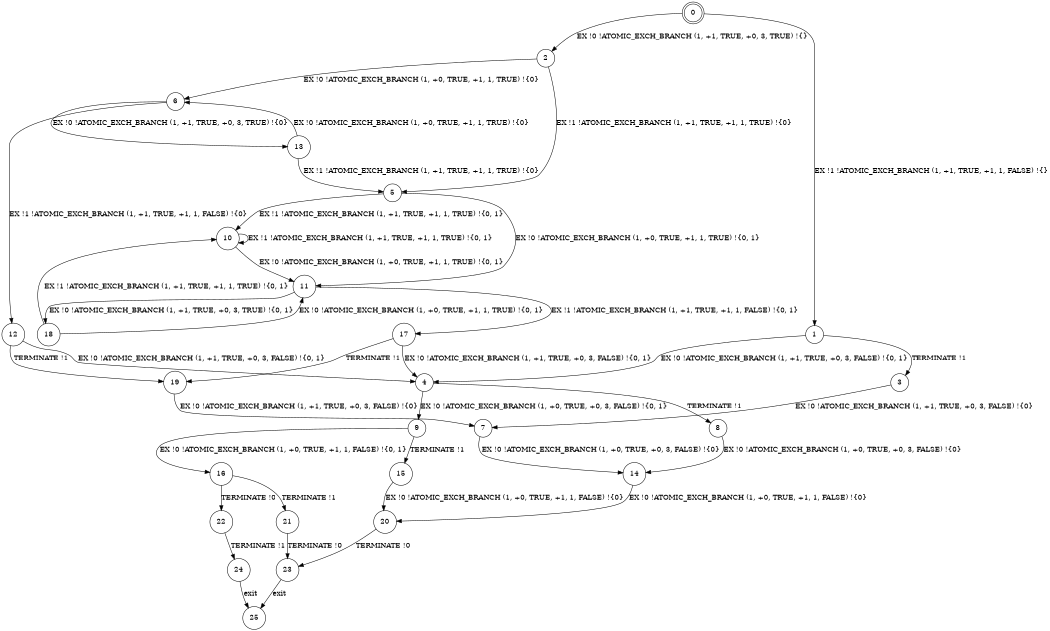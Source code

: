 digraph BCG {
size = "7, 10.5";
center = TRUE;
node [shape = circle];
0 [peripheries = 2];
0 -> 1 [label = "EX !1 !ATOMIC_EXCH_BRANCH (1, +1, TRUE, +1, 1, FALSE) !{}"];
0 -> 2 [label = "EX !0 !ATOMIC_EXCH_BRANCH (1, +1, TRUE, +0, 3, TRUE) !{}"];
1 -> 3 [label = "TERMINATE !1"];
1 -> 4 [label = "EX !0 !ATOMIC_EXCH_BRANCH (1, +1, TRUE, +0, 3, FALSE) !{0, 1}"];
2 -> 5 [label = "EX !1 !ATOMIC_EXCH_BRANCH (1, +1, TRUE, +1, 1, TRUE) !{0}"];
2 -> 6 [label = "EX !0 !ATOMIC_EXCH_BRANCH (1, +0, TRUE, +1, 1, TRUE) !{0}"];
3 -> 7 [label = "EX !0 !ATOMIC_EXCH_BRANCH (1, +1, TRUE, +0, 3, FALSE) !{0}"];
4 -> 8 [label = "TERMINATE !1"];
4 -> 9 [label = "EX !0 !ATOMIC_EXCH_BRANCH (1, +0, TRUE, +0, 3, FALSE) !{0, 1}"];
5 -> 10 [label = "EX !1 !ATOMIC_EXCH_BRANCH (1, +1, TRUE, +1, 1, TRUE) !{0, 1}"];
5 -> 11 [label = "EX !0 !ATOMIC_EXCH_BRANCH (1, +0, TRUE, +1, 1, TRUE) !{0, 1}"];
6 -> 12 [label = "EX !1 !ATOMIC_EXCH_BRANCH (1, +1, TRUE, +1, 1, FALSE) !{0}"];
6 -> 13 [label = "EX !0 !ATOMIC_EXCH_BRANCH (1, +1, TRUE, +0, 3, TRUE) !{0}"];
7 -> 14 [label = "EX !0 !ATOMIC_EXCH_BRANCH (1, +0, TRUE, +0, 3, FALSE) !{0}"];
8 -> 14 [label = "EX !0 !ATOMIC_EXCH_BRANCH (1, +0, TRUE, +0, 3, FALSE) !{0}"];
9 -> 15 [label = "TERMINATE !1"];
9 -> 16 [label = "EX !0 !ATOMIC_EXCH_BRANCH (1, +0, TRUE, +1, 1, FALSE) !{0, 1}"];
10 -> 10 [label = "EX !1 !ATOMIC_EXCH_BRANCH (1, +1, TRUE, +1, 1, TRUE) !{0, 1}"];
10 -> 11 [label = "EX !0 !ATOMIC_EXCH_BRANCH (1, +0, TRUE, +1, 1, TRUE) !{0, 1}"];
11 -> 17 [label = "EX !1 !ATOMIC_EXCH_BRANCH (1, +1, TRUE, +1, 1, FALSE) !{0, 1}"];
11 -> 18 [label = "EX !0 !ATOMIC_EXCH_BRANCH (1, +1, TRUE, +0, 3, TRUE) !{0, 1}"];
12 -> 19 [label = "TERMINATE !1"];
12 -> 4 [label = "EX !0 !ATOMIC_EXCH_BRANCH (1, +1, TRUE, +0, 3, FALSE) !{0, 1}"];
13 -> 5 [label = "EX !1 !ATOMIC_EXCH_BRANCH (1, +1, TRUE, +1, 1, TRUE) !{0}"];
13 -> 6 [label = "EX !0 !ATOMIC_EXCH_BRANCH (1, +0, TRUE, +1, 1, TRUE) !{0}"];
14 -> 20 [label = "EX !0 !ATOMIC_EXCH_BRANCH (1, +0, TRUE, +1, 1, FALSE) !{0}"];
15 -> 20 [label = "EX !0 !ATOMIC_EXCH_BRANCH (1, +0, TRUE, +1, 1, FALSE) !{0}"];
16 -> 21 [label = "TERMINATE !1"];
16 -> 22 [label = "TERMINATE !0"];
17 -> 19 [label = "TERMINATE !1"];
17 -> 4 [label = "EX !0 !ATOMIC_EXCH_BRANCH (1, +1, TRUE, +0, 3, FALSE) !{0, 1}"];
18 -> 10 [label = "EX !1 !ATOMIC_EXCH_BRANCH (1, +1, TRUE, +1, 1, TRUE) !{0, 1}"];
18 -> 11 [label = "EX !0 !ATOMIC_EXCH_BRANCH (1, +0, TRUE, +1, 1, TRUE) !{0, 1}"];
19 -> 7 [label = "EX !0 !ATOMIC_EXCH_BRANCH (1, +1, TRUE, +0, 3, FALSE) !{0}"];
20 -> 23 [label = "TERMINATE !0"];
21 -> 23 [label = "TERMINATE !0"];
22 -> 24 [label = "TERMINATE !1"];
23 -> 25 [label = "exit"];
24 -> 25 [label = "exit"];
}
